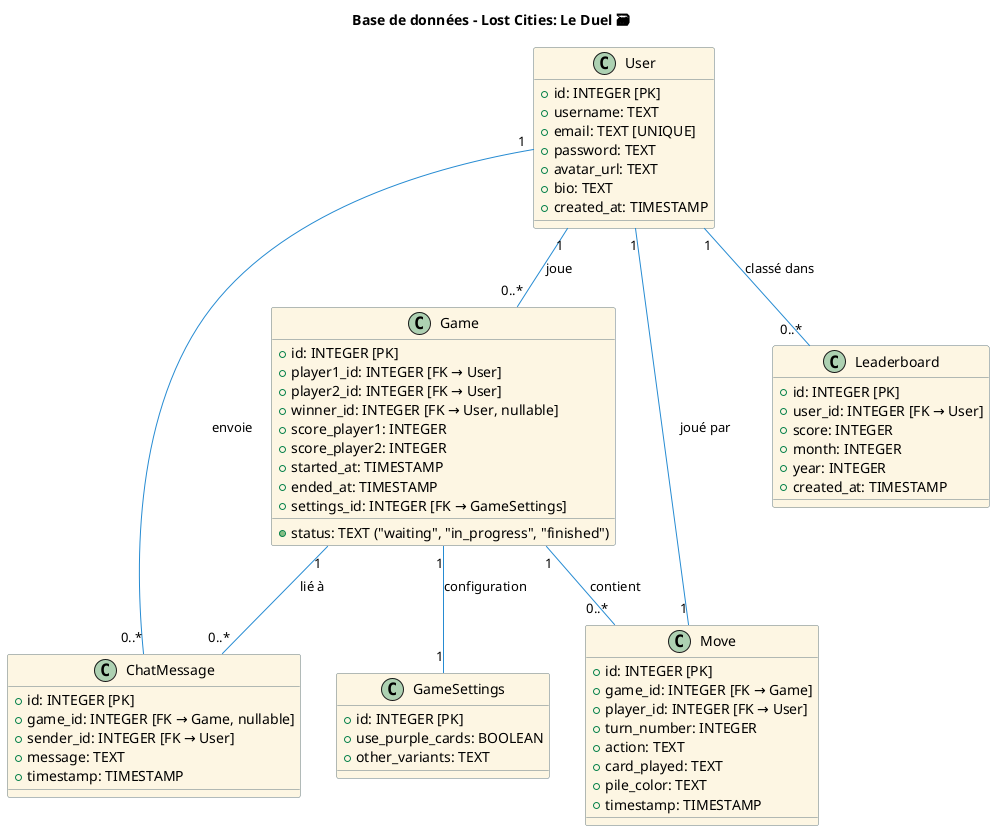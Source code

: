 @startuml LostCities UML
title Base de données - Lost Cities: Le Duel 🗃️

skinparam class {
  BackgroundColor #FDF6E3
  ArrowColor #268BD2
  BorderColor #657B83
  FontName "Segoe UI"
}

'-------------------------------
class User {
  +id: INTEGER [PK]
  +username: TEXT
  +email: TEXT [UNIQUE]
  +password: TEXT
  +avatar_url: TEXT
  +bio: TEXT
  +created_at: TIMESTAMP
}

class Game {
  +id: INTEGER [PK]
  +player1_id: INTEGER [FK → User]
  +player2_id: INTEGER [FK → User]
  +status: TEXT ("waiting", "in_progress", "finished")
  +winner_id: INTEGER [FK → User, nullable]
  +score_player1: INTEGER
  +score_player2: INTEGER
  +started_at: TIMESTAMP
  +ended_at: TIMESTAMP
  +settings_id: INTEGER [FK → GameSettings]
}

class GameSettings {
  +id: INTEGER [PK]
  +use_purple_cards: BOOLEAN
  +other_variants: TEXT
}

class Move {
  +id: INTEGER [PK]
  +game_id: INTEGER [FK → Game]
  +player_id: INTEGER [FK → User]
  +turn_number: INTEGER
  +action: TEXT
  +card_played: TEXT
  +pile_color: TEXT
  +timestamp: TIMESTAMP
}

class ChatMessage {
  +id: INTEGER [PK]
  +game_id: INTEGER [FK → Game, nullable]
  +sender_id: INTEGER [FK → User]
  +message: TEXT
  +timestamp: TIMESTAMP
}

class Leaderboard {
  +id: INTEGER [PK]
  +user_id: INTEGER [FK → User]
  +score: INTEGER
  +month: INTEGER 
  +year: INTEGER
  +created_at: TIMESTAMP
}

'-------------------------------
User "1" -- "0..*" Game : joue
Game "1" -- "0..*" Move : contient
Game "1" -- "0..*" ChatMessage : lié à
User "1" -- "0..*" ChatMessage : envoie
User "1" -- "0..*" Leaderboard : classé dans
Game "1" -- "1" GameSettings : configuration
Move "1" -- "1" User : joué par

@enduml
